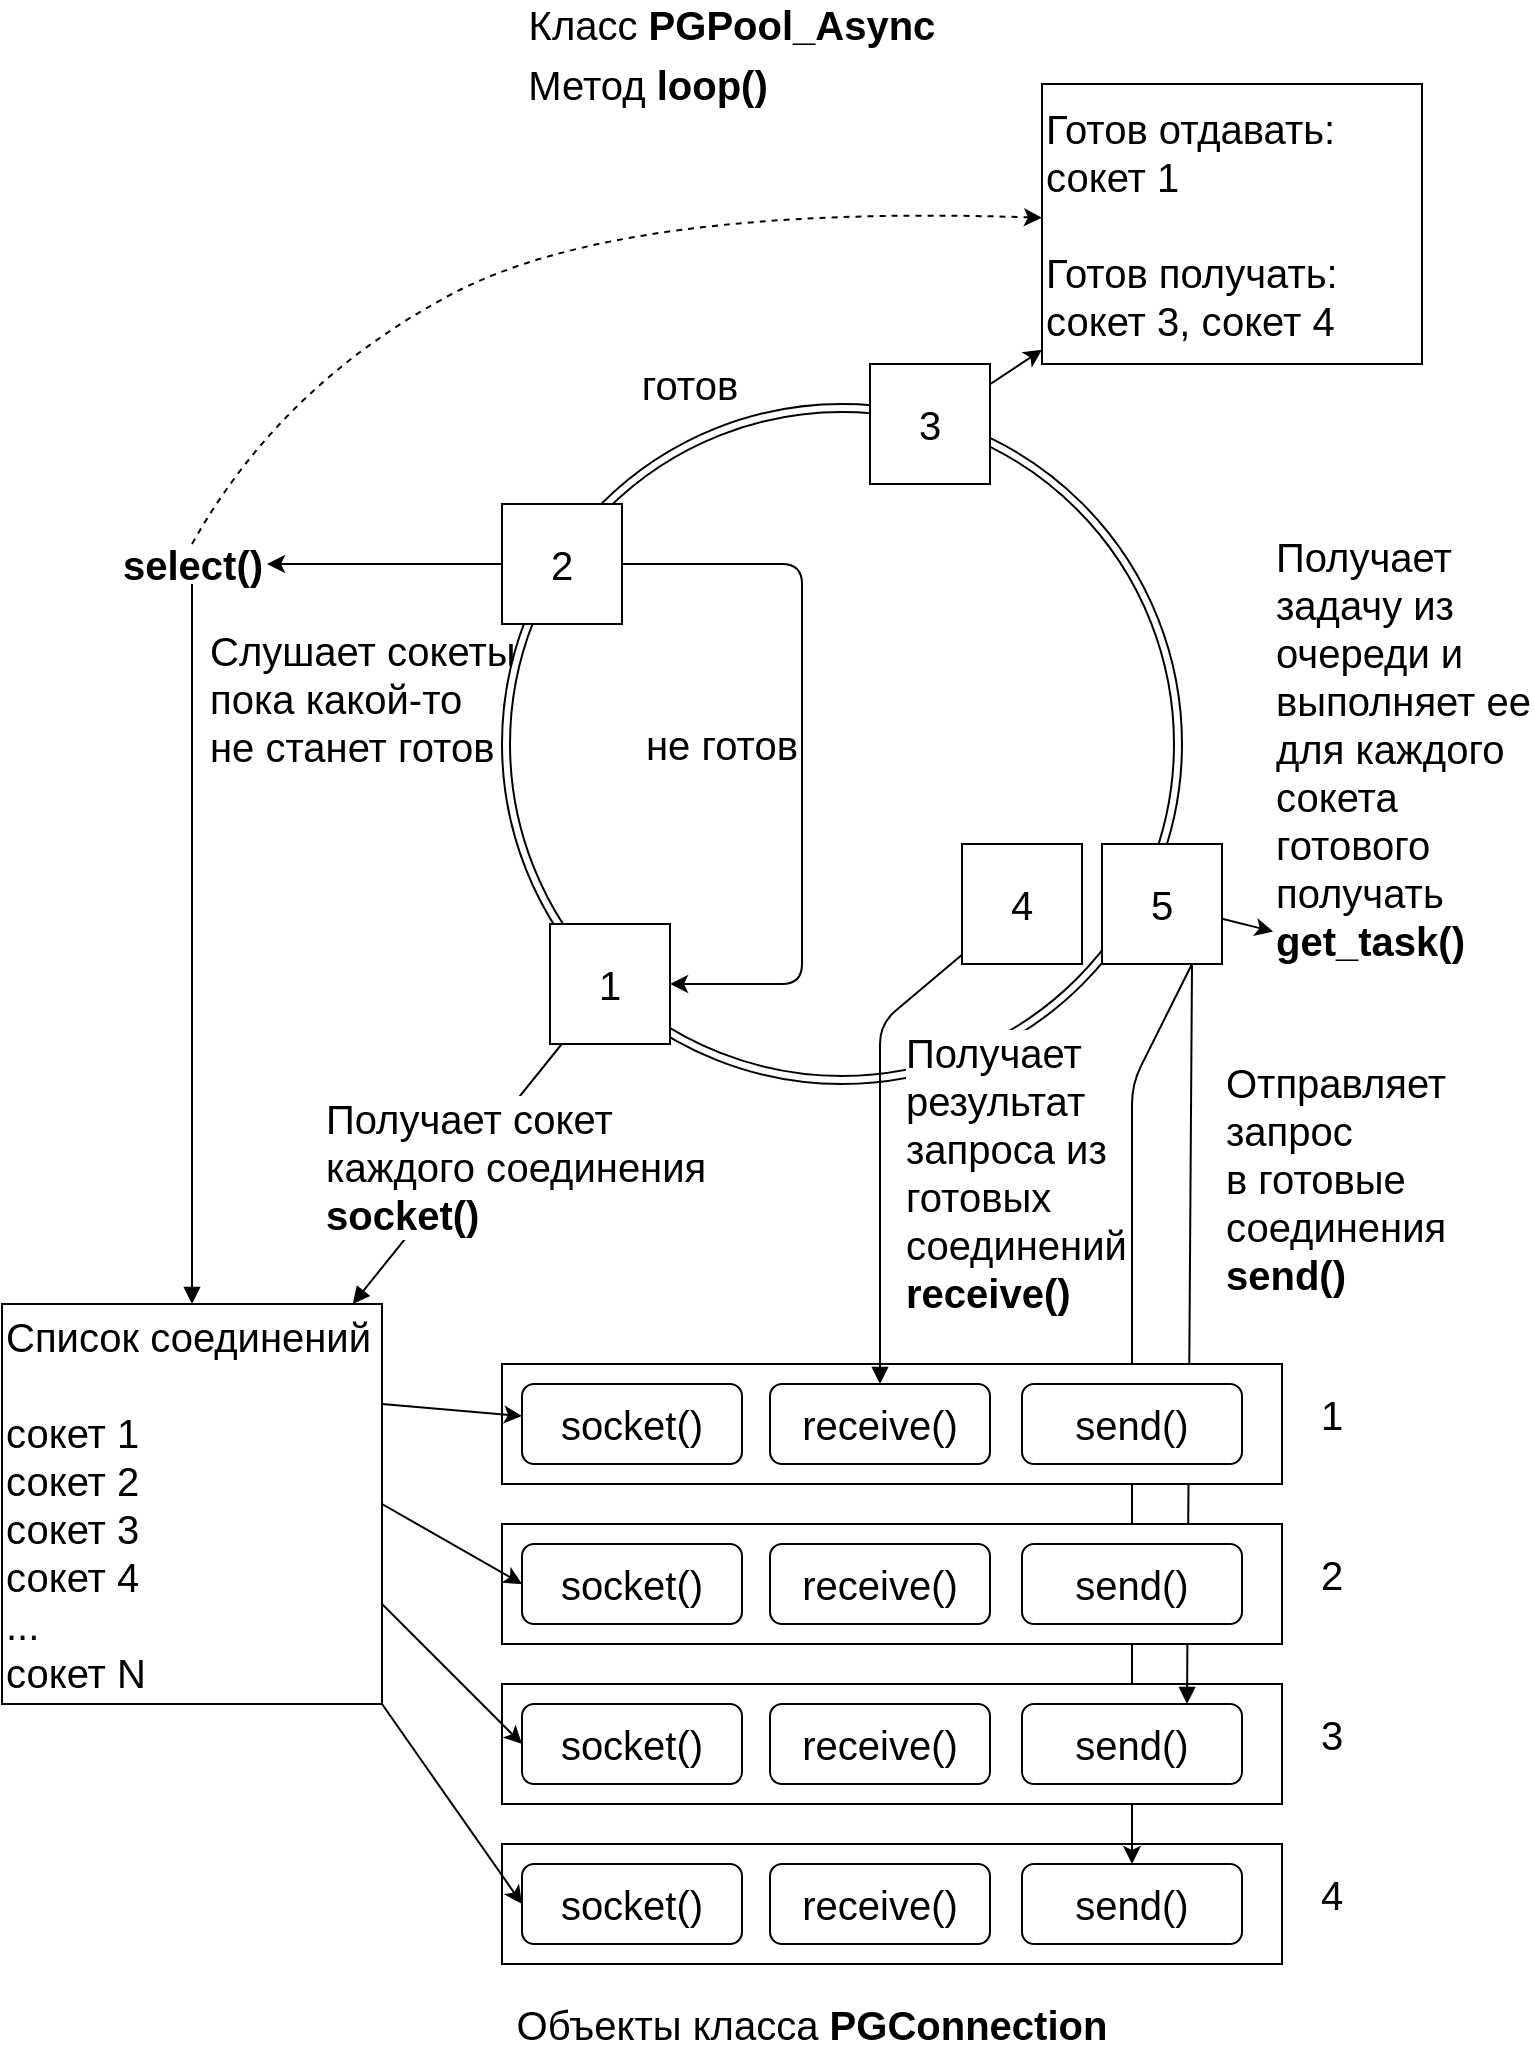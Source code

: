 <mxfile version="12.9.13" type="device"><diagram id="6lv_qAgYlGXgHM8wG4Bp" name="Page-1"><mxGraphModel dx="1826" dy="916" grid="0" gridSize="10" guides="1" tooltips="1" connect="1" arrows="1" fold="1" page="1" pageScale="1" pageWidth="827" pageHeight="1169" math="0" shadow="0"><root><mxCell id="0"/><mxCell id="1" parent="0"/><mxCell id="exU4ktnnPawQsny3Jrnv-54" value="" style="rounded=0;whiteSpace=wrap;html=1;fontSize=20;" vertex="1" parent="1"><mxGeometry x="290" y="980" width="390" height="60" as="geometry"/></mxCell><mxCell id="exU4ktnnPawQsny3Jrnv-58" value="" style="endArrow=classic;html=1;strokeWidth=1;fontSize=20;exitX=0.75;exitY=1;exitDx=0;exitDy=0;entryX=0.5;entryY=0;entryDx=0;entryDy=0;" edge="1" parent="1" source="exU4ktnnPawQsny3Jrnv-41" target="exU4ktnnPawQsny3Jrnv-57"><mxGeometry width="50" height="50" relative="1" as="geometry"><mxPoint x="-200" y="1050" as="sourcePoint"/><mxPoint x="-150" y="1000" as="targetPoint"/><Array as="points"><mxPoint x="605" y="600"/></Array></mxGeometry></mxCell><mxCell id="exU4ktnnPawQsny3Jrnv-50" value="" style="rounded=0;whiteSpace=wrap;html=1;fontSize=20;" vertex="1" parent="1"><mxGeometry x="290" y="900" width="390" height="60" as="geometry"/></mxCell><mxCell id="exU4ktnnPawQsny3Jrnv-45" value="&lt;span&gt;Отправляет&lt;br&gt;запрос&lt;br&gt;&lt;div&gt;&lt;span&gt;в готовые&amp;nbsp;&lt;/span&gt;&lt;/div&gt;&lt;div&gt;&lt;span&gt;соединения&lt;/span&gt;&lt;/div&gt;&lt;div&gt;&lt;span&gt;&lt;b&gt;send()&lt;/b&gt;&lt;/span&gt;&lt;/div&gt;&lt;/span&gt;" style="html=1;verticalAlign=bottom;endArrow=block;strokeWidth=1;fontSize=20;align=left;entryX=0.75;entryY=0;entryDx=0;entryDy=0;exitX=0.75;exitY=1;exitDx=0;exitDy=0;" edge="1" parent="1" source="exU4ktnnPawQsny3Jrnv-41" target="exU4ktnnPawQsny3Jrnv-53"><mxGeometry x="-0.082" y="16" width="80" relative="1" as="geometry"><mxPoint x="691" y="560.002" as="sourcePoint"/><mxPoint x="623" y="850" as="targetPoint"/><Array as="points"/><mxPoint as="offset"/></mxGeometry></mxCell><mxCell id="exU4ktnnPawQsny3Jrnv-23" value="&lt;span&gt;Слушает сокеты, &lt;br&gt;пока какой-то &lt;br&gt;не станет готов&lt;/span&gt;" style="html=1;verticalAlign=bottom;endArrow=block;fontSize=20;align=left;" edge="1" parent="1" source="exU4ktnnPawQsny3Jrnv-18" target="exU4ktnnPawQsny3Jrnv-13"><mxGeometry x="-0.467" y="7" width="80" relative="1" as="geometry"><mxPoint x="70" y="530" as="sourcePoint"/><mxPoint x="90" y="610" as="targetPoint"/><mxPoint as="offset"/></mxGeometry></mxCell><mxCell id="exU4ktnnPawQsny3Jrnv-1" value="" style="ellipse;shape=doubleEllipse;whiteSpace=wrap;html=1;aspect=fixed;" vertex="1" parent="1"><mxGeometry x="290" y="260" width="340" height="340" as="geometry"/></mxCell><mxCell id="exU4ktnnPawQsny3Jrnv-2" value="Класс &lt;b&gt;PGPool_Async&lt;/b&gt;" style="text;html=1;strokeColor=none;fillColor=none;align=center;verticalAlign=middle;whiteSpace=wrap;rounded=0;fontSize=20;" vertex="1" parent="1"><mxGeometry x="290" y="60" width="230" height="20" as="geometry"/></mxCell><mxCell id="exU4ktnnPawQsny3Jrnv-3" value="Метод&lt;b&gt; loop()&lt;/b&gt;" style="text;html=1;strokeColor=none;fillColor=none;align=center;verticalAlign=middle;whiteSpace=wrap;rounded=0;fontSize=20;" vertex="1" parent="1"><mxGeometry x="298" y="90" width="130" height="20" as="geometry"/></mxCell><mxCell id="exU4ktnnPawQsny3Jrnv-8" value="" style="rounded=0;whiteSpace=wrap;html=1;fontSize=20;" vertex="1" parent="1"><mxGeometry x="290" y="740" width="390" height="60" as="geometry"/></mxCell><mxCell id="exU4ktnnPawQsny3Jrnv-10" value="socket()" style="rounded=1;whiteSpace=wrap;html=1;fontSize=20;" vertex="1" parent="1"><mxGeometry x="300" y="750" width="110" height="40" as="geometry"/></mxCell><mxCell id="exU4ktnnPawQsny3Jrnv-11" value="receive()" style="rounded=1;whiteSpace=wrap;html=1;fontSize=20;" vertex="1" parent="1"><mxGeometry x="424" y="750" width="110" height="40" as="geometry"/></mxCell><mxCell id="exU4ktnnPawQsny3Jrnv-12" value="send()" style="rounded=1;whiteSpace=wrap;html=1;fontSize=20;" vertex="1" parent="1"><mxGeometry x="550" y="750" width="110" height="40" as="geometry"/></mxCell><mxCell id="exU4ktnnPawQsny3Jrnv-13" value="Список соединений&lt;br&gt;&lt;br&gt;сокет 1&lt;br&gt;сокет 2&lt;br&gt;сокет 3&lt;br&gt;сокет 4&lt;br&gt;...&lt;br&gt;сокет N" style="rounded=0;whiteSpace=wrap;html=1;fontSize=20;align=left;" vertex="1" parent="1"><mxGeometry x="40" y="710" width="190" height="200" as="geometry"/></mxCell><mxCell id="exU4ktnnPawQsny3Jrnv-14" value="1" style="whiteSpace=wrap;html=1;aspect=fixed;fontSize=20;" vertex="1" parent="1"><mxGeometry x="314" y="520" width="60" height="60" as="geometry"/></mxCell><mxCell id="exU4ktnnPawQsny3Jrnv-16" value="Получает сокет&amp;nbsp;&lt;br&gt;каждого соединения&lt;br&gt;&lt;b&gt;socket()&lt;/b&gt;" style="html=1;verticalAlign=bottom;endArrow=block;fontSize=20;align=left;" edge="1" parent="1" source="exU4ktnnPawQsny3Jrnv-14" target="exU4ktnnPawQsny3Jrnv-13"><mxGeometry x="0.835" y="-31" width="80" relative="1" as="geometry"><mxPoint x="110" y="1000" as="sourcePoint"/><mxPoint x="190" y="1000" as="targetPoint"/><mxPoint as="offset"/></mxGeometry></mxCell><mxCell id="exU4ktnnPawQsny3Jrnv-17" value="2" style="whiteSpace=wrap;html=1;aspect=fixed;fontSize=20;" vertex="1" parent="1"><mxGeometry x="290" y="310" width="60" height="60" as="geometry"/></mxCell><mxCell id="exU4ktnnPawQsny3Jrnv-18" value="&lt;b&gt;select()&lt;/b&gt;" style="text;html=1;strokeColor=none;fillColor=none;align=center;verticalAlign=middle;whiteSpace=wrap;rounded=0;fontSize=20;" vertex="1" parent="1"><mxGeometry x="97.5" y="330" width="75" height="20" as="geometry"/></mxCell><mxCell id="exU4ktnnPawQsny3Jrnv-21" value="" style="endArrow=classic;html=1;fontSize=20;" edge="1" parent="1" source="exU4ktnnPawQsny3Jrnv-17" target="exU4ktnnPawQsny3Jrnv-18"><mxGeometry width="50" height="50" relative="1" as="geometry"><mxPoint x="190" y="490" as="sourcePoint"/><mxPoint x="240" y="440" as="targetPoint"/></mxGeometry></mxCell><mxCell id="exU4ktnnPawQsny3Jrnv-26" value="3" style="whiteSpace=wrap;html=1;aspect=fixed;fontSize=20;" vertex="1" parent="1"><mxGeometry x="474" y="240" width="60" height="60" as="geometry"/></mxCell><mxCell id="exU4ktnnPawQsny3Jrnv-27" value="" style="edgeStyle=segmentEdgeStyle;endArrow=classic;html=1;fontSize=20;" edge="1" parent="1" source="exU4ktnnPawQsny3Jrnv-17" target="exU4ktnnPawQsny3Jrnv-14"><mxGeometry width="50" height="50" relative="1" as="geometry"><mxPoint x="440.0" y="350" as="sourcePoint"/><mxPoint x="424" y="440" as="targetPoint"/><Array as="points"><mxPoint x="440" y="340"/><mxPoint x="440" y="550"/></Array></mxGeometry></mxCell><mxCell id="exU4ktnnPawQsny3Jrnv-30" value="не готов" style="text;html=1;strokeColor=none;fillColor=none;align=center;verticalAlign=middle;whiteSpace=wrap;rounded=0;fontSize=20;" vertex="1" parent="1"><mxGeometry x="360" y="420" width="80" height="20" as="geometry"/></mxCell><mxCell id="exU4ktnnPawQsny3Jrnv-35" value="готов" style="text;html=1;strokeColor=none;fillColor=none;align=center;verticalAlign=middle;whiteSpace=wrap;rounded=0;fontSize=20;" vertex="1" parent="1"><mxGeometry x="344" y="240" width="80" height="20" as="geometry"/></mxCell><mxCell id="exU4ktnnPawQsny3Jrnv-36" value="Готов отдавать:&lt;br&gt;сокет 1&lt;br&gt;&lt;br&gt;Готов получать:&lt;br&gt;сокет 3, сокет 4" style="rounded=0;whiteSpace=wrap;html=1;fontSize=20;align=left;" vertex="1" parent="1"><mxGeometry x="560" y="100" width="190" height="140" as="geometry"/></mxCell><mxCell id="exU4ktnnPawQsny3Jrnv-37" value="" style="curved=1;endArrow=classic;html=1;fontSize=20;exitX=0.5;exitY=0;exitDx=0;exitDy=0;dashed=1;strokeWidth=1;" edge="1" parent="1" source="exU4ktnnPawQsny3Jrnv-18" target="exU4ktnnPawQsny3Jrnv-36"><mxGeometry width="50" height="50" relative="1" as="geometry"><mxPoint x="-190" y="370" as="sourcePoint"/><mxPoint x="150" y="150" as="targetPoint"/><Array as="points"><mxPoint x="180" y="250"/><mxPoint x="350" y="160"/></Array></mxGeometry></mxCell><mxCell id="exU4ktnnPawQsny3Jrnv-38" value="" style="endArrow=classic;html=1;strokeWidth=1;fontSize=20;" edge="1" parent="1" source="exU4ktnnPawQsny3Jrnv-26" target="exU4ktnnPawQsny3Jrnv-36"><mxGeometry width="50" height="50" relative="1" as="geometry"><mxPoint x="-150" y="510" as="sourcePoint"/><mxPoint x="-100" y="460" as="targetPoint"/></mxGeometry></mxCell><mxCell id="exU4ktnnPawQsny3Jrnv-40" value="4" style="whiteSpace=wrap;html=1;aspect=fixed;fontSize=20;" vertex="1" parent="1"><mxGeometry x="520" y="480" width="60" height="60" as="geometry"/></mxCell><mxCell id="exU4ktnnPawQsny3Jrnv-41" value="5" style="whiteSpace=wrap;html=1;aspect=fixed;fontSize=20;" vertex="1" parent="1"><mxGeometry x="590" y="480" width="60" height="60" as="geometry"/></mxCell><mxCell id="exU4ktnnPawQsny3Jrnv-44" value="&lt;span&gt;Получает &lt;br&gt;результат&lt;br&gt;запроса из&lt;br&gt;готовых&amp;nbsp;&amp;nbsp;&lt;br&gt;соединений&lt;br&gt;&lt;div&gt;&lt;b&gt;receive()&lt;/b&gt;&lt;/div&gt;&lt;/span&gt;" style="html=1;verticalAlign=bottom;endArrow=block;strokeWidth=1;fontSize=20;align=left;" edge="1" parent="1" source="exU4ktnnPawQsny3Jrnv-40" target="exU4ktnnPawQsny3Jrnv-11"><mxGeometry x="0.743" y="11" width="80" relative="1" as="geometry"><mxPoint x="-260" y="660" as="sourcePoint"/><mxPoint x="-180" y="660" as="targetPoint"/><Array as="points"><mxPoint x="479" y="570"/></Array><mxPoint y="-1" as="offset"/></mxGeometry></mxCell><mxCell id="exU4ktnnPawQsny3Jrnv-46" value="" style="rounded=0;whiteSpace=wrap;html=1;fontSize=20;" vertex="1" parent="1"><mxGeometry x="290" y="820" width="390" height="60" as="geometry"/></mxCell><mxCell id="exU4ktnnPawQsny3Jrnv-47" value="socket()" style="rounded=1;whiteSpace=wrap;html=1;fontSize=20;" vertex="1" parent="1"><mxGeometry x="300" y="830" width="110" height="40" as="geometry"/></mxCell><mxCell id="exU4ktnnPawQsny3Jrnv-48" value="receive()" style="rounded=1;whiteSpace=wrap;html=1;fontSize=20;" vertex="1" parent="1"><mxGeometry x="424" y="830" width="110" height="40" as="geometry"/></mxCell><mxCell id="exU4ktnnPawQsny3Jrnv-49" value="send()" style="rounded=1;whiteSpace=wrap;html=1;fontSize=20;" vertex="1" parent="1"><mxGeometry x="550" y="830" width="110" height="40" as="geometry"/></mxCell><mxCell id="exU4ktnnPawQsny3Jrnv-51" value="socket()" style="rounded=1;whiteSpace=wrap;html=1;fontSize=20;" vertex="1" parent="1"><mxGeometry x="300" y="910" width="110" height="40" as="geometry"/></mxCell><mxCell id="exU4ktnnPawQsny3Jrnv-52" value="receive()" style="rounded=1;whiteSpace=wrap;html=1;fontSize=20;" vertex="1" parent="1"><mxGeometry x="424" y="910" width="110" height="40" as="geometry"/></mxCell><mxCell id="exU4ktnnPawQsny3Jrnv-53" value="send()" style="rounded=1;whiteSpace=wrap;html=1;fontSize=20;" vertex="1" parent="1"><mxGeometry x="550" y="910" width="110" height="40" as="geometry"/></mxCell><mxCell id="exU4ktnnPawQsny3Jrnv-55" value="socket()" style="rounded=1;whiteSpace=wrap;html=1;fontSize=20;" vertex="1" parent="1"><mxGeometry x="300" y="990" width="110" height="40" as="geometry"/></mxCell><mxCell id="exU4ktnnPawQsny3Jrnv-56" value="receive()" style="rounded=1;whiteSpace=wrap;html=1;fontSize=20;" vertex="1" parent="1"><mxGeometry x="424" y="990" width="110" height="40" as="geometry"/></mxCell><mxCell id="exU4ktnnPawQsny3Jrnv-57" value="send()" style="rounded=1;whiteSpace=wrap;html=1;fontSize=20;" vertex="1" parent="1"><mxGeometry x="550" y="990" width="110" height="40" as="geometry"/></mxCell><mxCell id="exU4ktnnPawQsny3Jrnv-59" value="Объекты класса&lt;b&gt; PGConnection&lt;/b&gt;" style="text;html=1;strokeColor=none;fillColor=none;align=center;verticalAlign=middle;whiteSpace=wrap;rounded=0;fontSize=20;" vertex="1" parent="1"><mxGeometry x="290" y="1060" width="310" height="20" as="geometry"/></mxCell><mxCell id="exU4ktnnPawQsny3Jrnv-60" value="Получает задачу из очереди и выполняет ее для каждого сокета готового получать&lt;br&gt;&lt;b&gt;get_task()&lt;/b&gt;" style="text;html=1;strokeColor=none;fillColor=none;align=left;verticalAlign=middle;whiteSpace=wrap;rounded=0;fontSize=20;" vertex="1" parent="1"><mxGeometry x="675" y="315" width="130" height="234" as="geometry"/></mxCell><mxCell id="exU4ktnnPawQsny3Jrnv-62" value="" style="endArrow=classic;html=1;strokeWidth=1;fontSize=20;entryX=0.004;entryY=0.892;entryDx=0;entryDy=0;entryPerimeter=0;" edge="1" parent="1" source="exU4ktnnPawQsny3Jrnv-41" target="exU4ktnnPawQsny3Jrnv-60"><mxGeometry width="50" height="50" relative="1" as="geometry"><mxPoint x="-190" y="590" as="sourcePoint"/><mxPoint x="-140" y="540" as="targetPoint"/></mxGeometry></mxCell><mxCell id="exU4ktnnPawQsny3Jrnv-63" value="1" style="text;html=1;strokeColor=none;fillColor=none;align=center;verticalAlign=middle;whiteSpace=wrap;rounded=0;fontSize=20;" vertex="1" parent="1"><mxGeometry x="685" y="755" width="40" height="20" as="geometry"/></mxCell><mxCell id="exU4ktnnPawQsny3Jrnv-66" value="2" style="text;html=1;strokeColor=none;fillColor=none;align=center;verticalAlign=middle;whiteSpace=wrap;rounded=0;fontSize=20;" vertex="1" parent="1"><mxGeometry x="685" y="835" width="40" height="20" as="geometry"/></mxCell><mxCell id="exU4ktnnPawQsny3Jrnv-67" value="3" style="text;html=1;strokeColor=none;fillColor=none;align=center;verticalAlign=middle;whiteSpace=wrap;rounded=0;fontSize=20;" vertex="1" parent="1"><mxGeometry x="685" y="915" width="40" height="20" as="geometry"/></mxCell><mxCell id="exU4ktnnPawQsny3Jrnv-68" value="4" style="text;html=1;strokeColor=none;fillColor=none;align=center;verticalAlign=middle;whiteSpace=wrap;rounded=0;fontSize=20;" vertex="1" parent="1"><mxGeometry x="685" y="995" width="40" height="20" as="geometry"/></mxCell><mxCell id="exU4ktnnPawQsny3Jrnv-69" value="" style="endArrow=classic;html=1;strokeWidth=1;fontSize=20;exitX=1;exitY=0.25;exitDx=0;exitDy=0;" edge="1" parent="1" source="exU4ktnnPawQsny3Jrnv-13"><mxGeometry width="50" height="50" relative="1" as="geometry"><mxPoint x="-130" y="970" as="sourcePoint"/><mxPoint x="300" y="766" as="targetPoint"/></mxGeometry></mxCell><mxCell id="exU4ktnnPawQsny3Jrnv-70" value="" style="endArrow=classic;html=1;strokeWidth=1;fontSize=20;exitX=1;exitY=0.5;exitDx=0;exitDy=0;entryX=0;entryY=0.5;entryDx=0;entryDy=0;" edge="1" parent="1" source="exU4ktnnPawQsny3Jrnv-13" target="exU4ktnnPawQsny3Jrnv-47"><mxGeometry width="50" height="50" relative="1" as="geometry"><mxPoint x="109" y="1043" as="sourcePoint"/><mxPoint x="159" y="993" as="targetPoint"/></mxGeometry></mxCell><mxCell id="exU4ktnnPawQsny3Jrnv-71" value="" style="endArrow=classic;html=1;strokeWidth=1;fontSize=20;exitX=1;exitY=0.75;exitDx=0;exitDy=0;entryX=0;entryY=0.5;entryDx=0;entryDy=0;" edge="1" parent="1" source="exU4ktnnPawQsny3Jrnv-13" target="exU4ktnnPawQsny3Jrnv-51"><mxGeometry width="50" height="50" relative="1" as="geometry"><mxPoint x="62" y="1063" as="sourcePoint"/><mxPoint x="112" y="1013" as="targetPoint"/></mxGeometry></mxCell><mxCell id="exU4ktnnPawQsny3Jrnv-73" value="" style="endArrow=classic;html=1;strokeWidth=1;fontSize=20;entryX=0;entryY=0.5;entryDx=0;entryDy=0;exitX=1;exitY=1;exitDx=0;exitDy=0;" edge="1" parent="1" source="exU4ktnnPawQsny3Jrnv-13" target="exU4ktnnPawQsny3Jrnv-55"><mxGeometry width="50" height="50" relative="1" as="geometry"><mxPoint x="65" y="1007" as="sourcePoint"/><mxPoint x="115" y="957" as="targetPoint"/></mxGeometry></mxCell></root></mxGraphModel></diagram></mxfile>